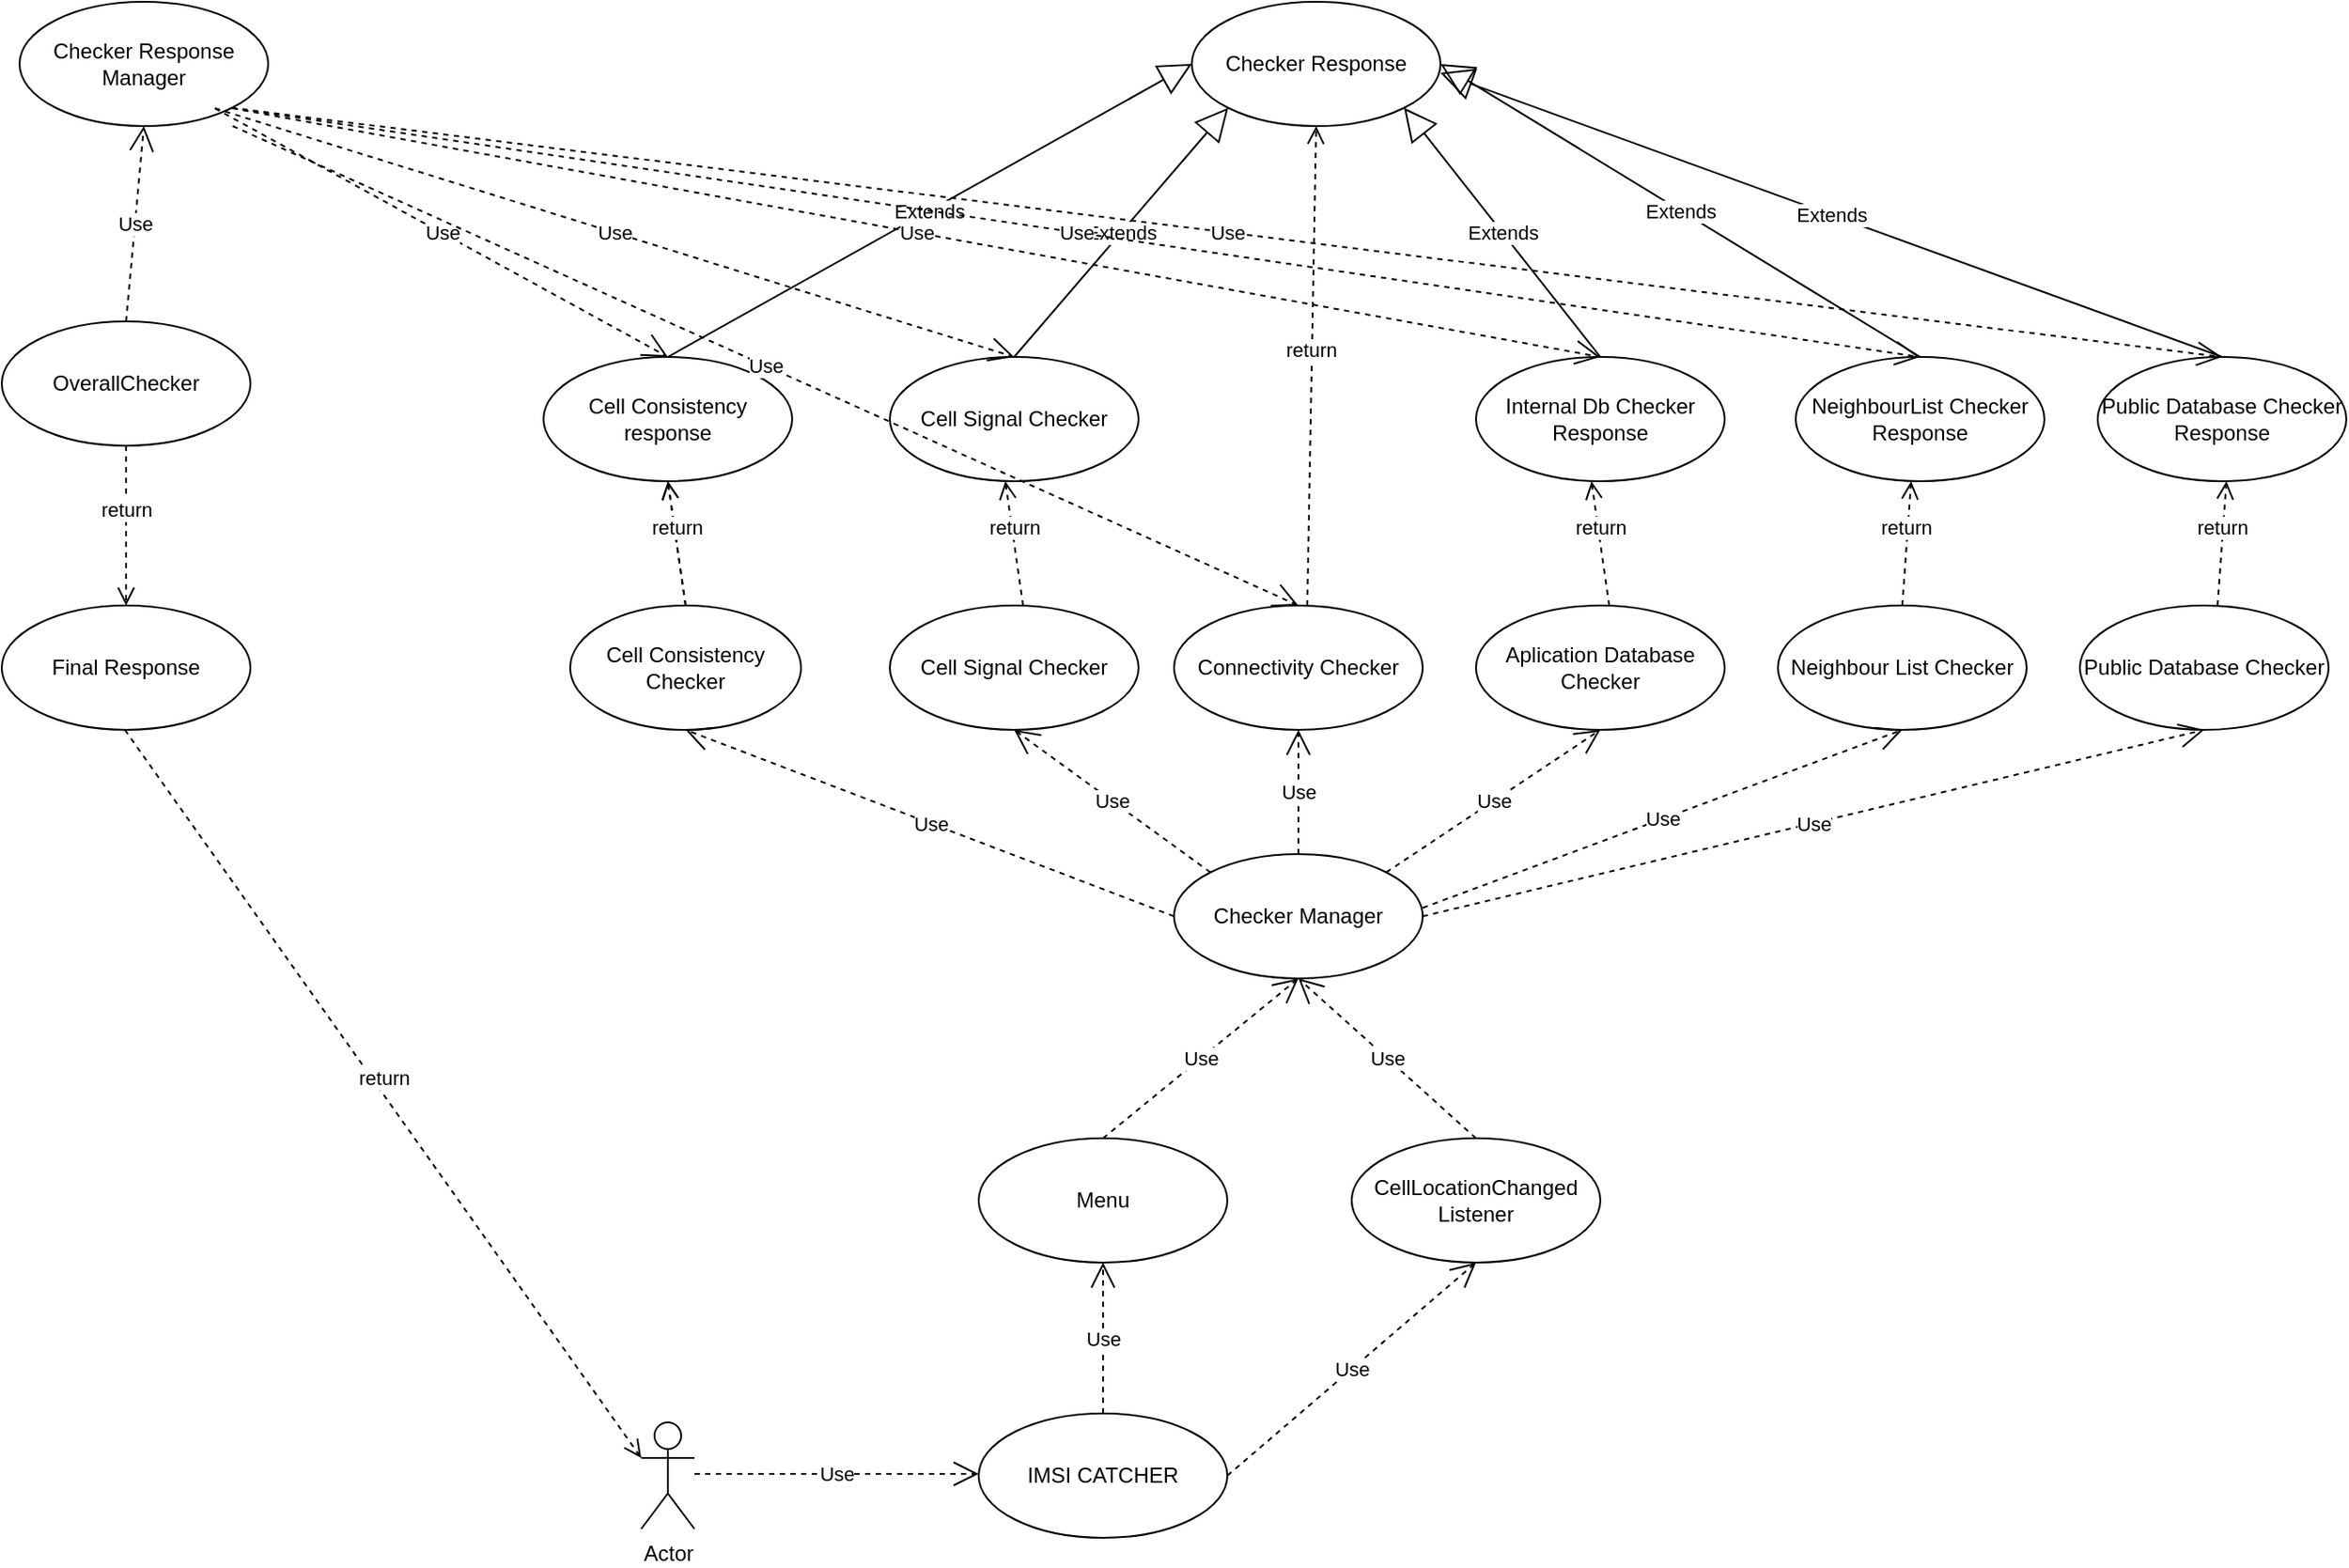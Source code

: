 <mxfile version="13.0.7" type="device"><diagram name="Page-1" id="0783ab3e-0a74-02c8-0abd-f7b4e66b4bec"><mxGraphModel dx="2481" dy="2151" grid="1" gridSize="10" guides="1" tooltips="1" connect="1" arrows="1" fold="1" page="1" pageScale="1" pageWidth="850" pageHeight="1100" background="#ffffff" math="0" shadow="0"><root><mxCell id="0"/><mxCell id="1" parent="0"/><mxCell id="JSxdvEBauDgMr3OWXJvE-1" value="Actor" style="shape=umlActor;verticalLabelPosition=bottom;labelBackgroundColor=#ffffff;verticalAlign=top;html=1;outlineConnect=0;" vertex="1" parent="1"><mxGeometry x="180" y="520" width="30" height="60" as="geometry"/></mxCell><mxCell id="JSxdvEBauDgMr3OWXJvE-3" value="Use" style="endArrow=open;endSize=12;dashed=1;html=1;" edge="1" parent="1"><mxGeometry width="160" relative="1" as="geometry"><mxPoint x="210" y="549" as="sourcePoint"/><mxPoint x="370" y="549" as="targetPoint"/></mxGeometry></mxCell><mxCell id="JSxdvEBauDgMr3OWXJvE-4" value="&lt;div&gt;IMSI CATCHER&lt;/div&gt;" style="ellipse;whiteSpace=wrap;html=1;" vertex="1" parent="1"><mxGeometry x="370" y="515" width="140" height="70" as="geometry"/></mxCell><mxCell id="JSxdvEBauDgMr3OWXJvE-5" value="Use" style="endArrow=open;endSize=12;dashed=1;html=1;exitX=0.5;exitY=0;exitDx=0;exitDy=0;" edge="1" parent="1" source="JSxdvEBauDgMr3OWXJvE-4"><mxGeometry width="160" relative="1" as="geometry"><mxPoint x="340" y="410" as="sourcePoint"/><mxPoint x="440" y="430" as="targetPoint"/></mxGeometry></mxCell><mxCell id="JSxdvEBauDgMr3OWXJvE-6" value="&lt;div&gt;Menu&lt;/div&gt;" style="ellipse;whiteSpace=wrap;html=1;" vertex="1" parent="1"><mxGeometry x="370" y="360" width="140" height="70" as="geometry"/></mxCell><mxCell id="JSxdvEBauDgMr3OWXJvE-7" value="Use" style="endArrow=open;endSize=12;dashed=1;html=1;exitX=1;exitY=0.5;exitDx=0;exitDy=0;" edge="1" parent="1" source="JSxdvEBauDgMr3OWXJvE-4"><mxGeometry width="160" relative="1" as="geometry"><mxPoint x="520" y="529" as="sourcePoint"/><mxPoint x="650" y="430" as="targetPoint"/></mxGeometry></mxCell><mxCell id="JSxdvEBauDgMr3OWXJvE-8" value="&lt;div&gt;CellLocationChanged Listener&lt;/div&gt;" style="ellipse;whiteSpace=wrap;html=1;" vertex="1" parent="1"><mxGeometry x="580" y="360" width="140" height="70" as="geometry"/></mxCell><mxCell id="JSxdvEBauDgMr3OWXJvE-9" value="&lt;div&gt;Checker Manager&lt;/div&gt;" style="ellipse;whiteSpace=wrap;html=1;" vertex="1" parent="1"><mxGeometry x="480" y="200" width="140" height="70" as="geometry"/></mxCell><mxCell id="JSxdvEBauDgMr3OWXJvE-12" value="Use" style="endArrow=open;endSize=12;dashed=1;html=1;exitX=0.5;exitY=0;exitDx=0;exitDy=0;entryX=0.5;entryY=1;entryDx=0;entryDy=0;" edge="1" parent="1" source="JSxdvEBauDgMr3OWXJvE-6" target="JSxdvEBauDgMr3OWXJvE-9"><mxGeometry width="160" relative="1" as="geometry"><mxPoint x="430" y="330" as="sourcePoint"/><mxPoint x="590" y="330" as="targetPoint"/></mxGeometry></mxCell><mxCell id="JSxdvEBauDgMr3OWXJvE-13" value="Use" style="endArrow=open;endSize=12;dashed=1;html=1;exitX=0.5;exitY=0;exitDx=0;exitDy=0;entryX=0.5;entryY=1;entryDx=0;entryDy=0;" edge="1" parent="1" source="JSxdvEBauDgMr3OWXJvE-8" target="JSxdvEBauDgMr3OWXJvE-9"><mxGeometry width="160" relative="1" as="geometry"><mxPoint x="620" y="300" as="sourcePoint"/><mxPoint x="780" y="300" as="targetPoint"/></mxGeometry></mxCell><mxCell id="JSxdvEBauDgMr3OWXJvE-14" value="Cell Consistency Checker" style="ellipse;whiteSpace=wrap;html=1;" vertex="1" parent="1"><mxGeometry x="140" y="60" width="130" height="70" as="geometry"/></mxCell><mxCell id="JSxdvEBauDgMr3OWXJvE-15" value="Cell Signal Checker" style="ellipse;whiteSpace=wrap;html=1;" vertex="1" parent="1"><mxGeometry x="320" y="60" width="140" height="70" as="geometry"/></mxCell><mxCell id="JSxdvEBauDgMr3OWXJvE-16" value="Connectivity Checker" style="ellipse;whiteSpace=wrap;html=1;" vertex="1" parent="1"><mxGeometry x="480" y="60" width="140" height="70" as="geometry"/></mxCell><mxCell id="JSxdvEBauDgMr3OWXJvE-17" value="Aplication Database Checker" style="ellipse;whiteSpace=wrap;html=1;" vertex="1" parent="1"><mxGeometry x="650" y="60" width="140" height="70" as="geometry"/></mxCell><mxCell id="JSxdvEBauDgMr3OWXJvE-18" value="&lt;div&gt;Neighbour List Checker&lt;/div&gt;" style="ellipse;whiteSpace=wrap;html=1;" vertex="1" parent="1"><mxGeometry x="820" y="60" width="140" height="70" as="geometry"/></mxCell><mxCell id="JSxdvEBauDgMr3OWXJvE-19" value="&lt;div&gt;Public Database Checker&lt;/div&gt;" style="ellipse;whiteSpace=wrap;html=1;" vertex="1" parent="1"><mxGeometry x="990" y="60" width="140" height="70" as="geometry"/></mxCell><mxCell id="JSxdvEBauDgMr3OWXJvE-20" value="Use" style="endArrow=open;endSize=12;dashed=1;html=1;exitX=0;exitY=0.5;exitDx=0;exitDy=0;entryX=0.5;entryY=1;entryDx=0;entryDy=0;" edge="1" parent="1" source="JSxdvEBauDgMr3OWXJvE-9" target="JSxdvEBauDgMr3OWXJvE-14"><mxGeometry width="160" relative="1" as="geometry"><mxPoint x="240" y="180" as="sourcePoint"/><mxPoint x="400" y="180" as="targetPoint"/></mxGeometry></mxCell><mxCell id="JSxdvEBauDgMr3OWXJvE-21" value="Use" style="endArrow=open;endSize=12;dashed=1;html=1;exitX=0;exitY=0;exitDx=0;exitDy=0;entryX=0.5;entryY=1;entryDx=0;entryDy=0;" edge="1" parent="1" source="JSxdvEBauDgMr3OWXJvE-9" target="JSxdvEBauDgMr3OWXJvE-15"><mxGeometry width="160" relative="1" as="geometry"><mxPoint x="525" y="200" as="sourcePoint"/><mxPoint x="250" y="95" as="targetPoint"/></mxGeometry></mxCell><mxCell id="JSxdvEBauDgMr3OWXJvE-22" value="Use" style="endArrow=open;endSize=12;dashed=1;html=1;exitX=0.5;exitY=0;exitDx=0;exitDy=0;entryX=0.5;entryY=1;entryDx=0;entryDy=0;" edge="1" parent="1" source="JSxdvEBauDgMr3OWXJvE-9" target="JSxdvEBauDgMr3OWXJvE-16"><mxGeometry width="160" relative="1" as="geometry"><mxPoint x="560.503" y="200.001" as="sourcePoint"/><mxPoint x="450" y="119.75" as="targetPoint"/></mxGeometry></mxCell><mxCell id="JSxdvEBauDgMr3OWXJvE-23" value="Use" style="endArrow=open;endSize=12;dashed=1;html=1;exitX=1;exitY=0;exitDx=0;exitDy=0;entryX=0.5;entryY=1;entryDx=0;entryDy=0;" edge="1" parent="1" source="JSxdvEBauDgMr3OWXJvE-9" target="JSxdvEBauDgMr3OWXJvE-17"><mxGeometry width="160" relative="1" as="geometry"><mxPoint x="590" y="210" as="sourcePoint"/><mxPoint x="590" y="140" as="targetPoint"/></mxGeometry></mxCell><mxCell id="JSxdvEBauDgMr3OWXJvE-24" value="Use" style="endArrow=open;endSize=12;dashed=1;html=1;exitX=1;exitY=0;exitDx=0;exitDy=0;entryX=0.5;entryY=1;entryDx=0;entryDy=0;" edge="1" parent="1" target="JSxdvEBauDgMr3OWXJvE-18"><mxGeometry width="160" relative="1" as="geometry"><mxPoint x="619.997" y="230.251" as="sourcePoint"/><mxPoint x="740.5" y="150" as="targetPoint"/></mxGeometry></mxCell><mxCell id="JSxdvEBauDgMr3OWXJvE-25" value="Use" style="endArrow=open;endSize=12;dashed=1;html=1;exitX=1;exitY=0.5;exitDx=0;exitDy=0;entryX=0.5;entryY=1;entryDx=0;entryDy=0;" edge="1" parent="1" source="JSxdvEBauDgMr3OWXJvE-9" target="JSxdvEBauDgMr3OWXJvE-19"><mxGeometry width="160" relative="1" as="geometry"><mxPoint x="629.997" y="240.251" as="sourcePoint"/><mxPoint x="900" y="140" as="targetPoint"/></mxGeometry></mxCell><mxCell id="JSxdvEBauDgMr3OWXJvE-26" value="Cell Consistency response" style="ellipse;whiteSpace=wrap;html=1;" vertex="1" parent="1"><mxGeometry x="125" y="-80" width="140" height="70" as="geometry"/></mxCell><mxCell id="JSxdvEBauDgMr3OWXJvE-27" value="Cell Signal Checker" style="ellipse;whiteSpace=wrap;html=1;" vertex="1" parent="1"><mxGeometry x="320" y="-80" width="140" height="70" as="geometry"/></mxCell><mxCell id="JSxdvEBauDgMr3OWXJvE-28" value="Checker Response" style="ellipse;whiteSpace=wrap;html=1;" vertex="1" parent="1"><mxGeometry x="490" y="-280" width="140" height="70" as="geometry"/></mxCell><mxCell id="JSxdvEBauDgMr3OWXJvE-29" value="Internal Db Checker Response" style="ellipse;whiteSpace=wrap;html=1;" vertex="1" parent="1"><mxGeometry x="650" y="-80" width="140" height="70" as="geometry"/></mxCell><mxCell id="JSxdvEBauDgMr3OWXJvE-30" value="NeighbourList Checker Response" style="ellipse;whiteSpace=wrap;html=1;" vertex="1" parent="1"><mxGeometry x="830" y="-80" width="140" height="70" as="geometry"/></mxCell><mxCell id="JSxdvEBauDgMr3OWXJvE-31" value="Public Database Checker Response" style="ellipse;whiteSpace=wrap;html=1;" vertex="1" parent="1"><mxGeometry x="1000" y="-80" width="140" height="70" as="geometry"/></mxCell><mxCell id="JSxdvEBauDgMr3OWXJvE-33" value="Extends" style="endArrow=block;endSize=16;endFill=0;html=1;exitX=0.5;exitY=0;exitDx=0;exitDy=0;entryX=0;entryY=0.5;entryDx=0;entryDy=0;" edge="1" parent="1" source="JSxdvEBauDgMr3OWXJvE-26" target="JSxdvEBauDgMr3OWXJvE-28"><mxGeometry width="160" relative="1" as="geometry"><mxPoint x="180" y="-130" as="sourcePoint"/><mxPoint x="340" y="-130" as="targetPoint"/></mxGeometry></mxCell><mxCell id="JSxdvEBauDgMr3OWXJvE-34" value="Extends" style="endArrow=block;endSize=16;endFill=0;html=1;exitX=0.5;exitY=0;exitDx=0;exitDy=0;entryX=0;entryY=1;entryDx=0;entryDy=0;" edge="1" parent="1" target="JSxdvEBauDgMr3OWXJvE-28"><mxGeometry width="160" relative="1" as="geometry"><mxPoint x="390.0" y="-80" as="sourcePoint"/><mxPoint x="685" y="-245" as="targetPoint"/></mxGeometry></mxCell><mxCell id="JSxdvEBauDgMr3OWXJvE-35" value="Extends" style="endArrow=block;endSize=16;endFill=0;html=1;exitX=0.5;exitY=0;exitDx=0;exitDy=0;entryX=1;entryY=1;entryDx=0;entryDy=0;" edge="1" parent="1" target="JSxdvEBauDgMr3OWXJvE-28"><mxGeometry width="160" relative="1" as="geometry"><mxPoint x="720.0" y="-80" as="sourcePoint"/><mxPoint x="1015" y="-245" as="targetPoint"/></mxGeometry></mxCell><mxCell id="JSxdvEBauDgMr3OWXJvE-36" value="Extends" style="endArrow=block;endSize=16;endFill=0;html=1;exitX=0.5;exitY=0;exitDx=0;exitDy=0;entryX=1;entryY=0.5;entryDx=0;entryDy=0;" edge="1" parent="1" target="JSxdvEBauDgMr3OWXJvE-28"><mxGeometry width="160" relative="1" as="geometry"><mxPoint x="900.08" y="-80" as="sourcePoint"/><mxPoint x="789.999" y="-220.464" as="targetPoint"/></mxGeometry></mxCell><mxCell id="JSxdvEBauDgMr3OWXJvE-37" value="Extends" style="endArrow=block;endSize=16;endFill=0;html=1;exitX=0.5;exitY=0;exitDx=0;exitDy=0;" edge="1" parent="1"><mxGeometry width="160" relative="1" as="geometry"><mxPoint x="1070.08" y="-80" as="sourcePoint"/><mxPoint x="630" y="-240" as="targetPoint"/></mxGeometry></mxCell><mxCell id="JSxdvEBauDgMr3OWXJvE-38" value="return" style="html=1;verticalAlign=bottom;endArrow=open;dashed=1;endSize=8;entryX=0.5;entryY=1;entryDx=0;entryDy=0;exitX=0.5;exitY=0;exitDx=0;exitDy=0;" edge="1" parent="1" source="JSxdvEBauDgMr3OWXJvE-14" target="JSxdvEBauDgMr3OWXJvE-26"><mxGeometry relative="1" as="geometry"><mxPoint x="250" y="20" as="sourcePoint"/><mxPoint x="170" y="20" as="targetPoint"/></mxGeometry></mxCell><mxCell id="JSxdvEBauDgMr3OWXJvE-39" value="return" style="html=1;verticalAlign=bottom;endArrow=open;dashed=1;endSize=8;entryX=0.5;entryY=1;entryDx=0;entryDy=0;exitX=0.5;exitY=0;exitDx=0;exitDy=0;" edge="1" parent="1"><mxGeometry relative="1" as="geometry"><mxPoint x="205.0" y="60" as="sourcePoint"/><mxPoint x="195.0" y="-10" as="targetPoint"/></mxGeometry></mxCell><mxCell id="JSxdvEBauDgMr3OWXJvE-40" value="return" style="html=1;verticalAlign=bottom;endArrow=open;dashed=1;endSize=8;entryX=0.5;entryY=1;entryDx=0;entryDy=0;exitX=0.5;exitY=0;exitDx=0;exitDy=0;" edge="1" parent="1"><mxGeometry relative="1" as="geometry"><mxPoint x="395.0" y="60" as="sourcePoint"/><mxPoint x="385.0" y="-10" as="targetPoint"/></mxGeometry></mxCell><mxCell id="JSxdvEBauDgMr3OWXJvE-41" value="return" style="html=1;verticalAlign=bottom;endArrow=open;dashed=1;endSize=8;entryX=0.5;entryY=1;entryDx=0;entryDy=0;exitX=0.5;exitY=0;exitDx=0;exitDy=0;" edge="1" parent="1" target="JSxdvEBauDgMr3OWXJvE-28"><mxGeometry relative="1" as="geometry"><mxPoint x="555.0" y="60" as="sourcePoint"/><mxPoint x="545.0" y="-10" as="targetPoint"/></mxGeometry></mxCell><mxCell id="JSxdvEBauDgMr3OWXJvE-42" value="return" style="html=1;verticalAlign=bottom;endArrow=open;dashed=1;endSize=8;entryX=0.5;entryY=1;entryDx=0;entryDy=0;exitX=0.5;exitY=0;exitDx=0;exitDy=0;" edge="1" parent="1"><mxGeometry relative="1" as="geometry"><mxPoint x="725.0" y="60" as="sourcePoint"/><mxPoint x="715.0" y="-10" as="targetPoint"/></mxGeometry></mxCell><mxCell id="JSxdvEBauDgMr3OWXJvE-43" value="return" style="html=1;verticalAlign=bottom;endArrow=open;dashed=1;endSize=8;entryX=0.5;entryY=1;entryDx=0;entryDy=0;exitX=0.5;exitY=0;exitDx=0;exitDy=0;" edge="1" parent="1" source="JSxdvEBauDgMr3OWXJvE-18"><mxGeometry relative="1" as="geometry"><mxPoint x="905.0" y="60" as="sourcePoint"/><mxPoint x="895.0" y="-10" as="targetPoint"/></mxGeometry></mxCell><mxCell id="JSxdvEBauDgMr3OWXJvE-44" value="return" style="html=1;verticalAlign=bottom;endArrow=open;dashed=1;endSize=8;entryX=0.5;entryY=1;entryDx=0;entryDy=0;exitX=0.5;exitY=0;exitDx=0;exitDy=0;" edge="1" parent="1"><mxGeometry relative="1" as="geometry"><mxPoint x="1067.5" y="60" as="sourcePoint"/><mxPoint x="1072.5" y="-10" as="targetPoint"/></mxGeometry></mxCell><mxCell id="JSxdvEBauDgMr3OWXJvE-45" value="Checker Response Manager" style="ellipse;whiteSpace=wrap;html=1;" vertex="1" parent="1"><mxGeometry x="-170" y="-280" width="140" height="70" as="geometry"/></mxCell><mxCell id="JSxdvEBauDgMr3OWXJvE-46" value="Use" style="endArrow=open;endSize=12;dashed=1;html=1;entryX=0.5;entryY=0;entryDx=0;entryDy=0;" edge="1" parent="1" target="JSxdvEBauDgMr3OWXJvE-26"><mxGeometry width="160" relative="1" as="geometry"><mxPoint x="-60" y="-220" as="sourcePoint"/><mxPoint x="100" y="-220" as="targetPoint"/></mxGeometry></mxCell><mxCell id="JSxdvEBauDgMr3OWXJvE-48" value="Use" style="endArrow=open;endSize=12;dashed=1;html=1;entryX=0.5;entryY=0;entryDx=0;entryDy=0;" edge="1" parent="1" target="JSxdvEBauDgMr3OWXJvE-27"><mxGeometry width="160" relative="1" as="geometry"><mxPoint x="-60" y="-220.0" as="sourcePoint"/><mxPoint x="195" y="-80" as="targetPoint"/></mxGeometry></mxCell><mxCell id="JSxdvEBauDgMr3OWXJvE-49" value="Use" style="endArrow=open;endSize=12;dashed=1;html=1;" edge="1" parent="1"><mxGeometry width="160" relative="1" as="geometry"><mxPoint x="-50" y="-210.0" as="sourcePoint"/><mxPoint x="550" y="60" as="targetPoint"/></mxGeometry></mxCell><mxCell id="JSxdvEBauDgMr3OWXJvE-50" value="Use" style="endArrow=open;endSize=12;dashed=1;html=1;entryX=0.5;entryY=0;entryDx=0;entryDy=0;" edge="1" parent="1" target="JSxdvEBauDgMr3OWXJvE-29"><mxGeometry width="160" relative="1" as="geometry"><mxPoint x="-50" y="-220" as="sourcePoint"/><mxPoint x="215" y="-60" as="targetPoint"/></mxGeometry></mxCell><mxCell id="JSxdvEBauDgMr3OWXJvE-51" value="Use" style="endArrow=open;endSize=12;dashed=1;html=1;exitX=1;exitY=1;exitDx=0;exitDy=0;" edge="1" parent="1" source="JSxdvEBauDgMr3OWXJvE-45"><mxGeometry width="160" relative="1" as="geometry"><mxPoint x="-50" y="-210" as="sourcePoint"/><mxPoint x="900" y="-80" as="targetPoint"/></mxGeometry></mxCell><mxCell id="JSxdvEBauDgMr3OWXJvE-52" value="Use" style="endArrow=open;endSize=12;dashed=1;html=1;exitX=1;exitY=1;exitDx=0;exitDy=0;" edge="1" parent="1" source="JSxdvEBauDgMr3OWXJvE-45"><mxGeometry width="160" relative="1" as="geometry"><mxPoint x="-20" y="-180.0" as="sourcePoint"/><mxPoint x="1070" y="-80" as="targetPoint"/></mxGeometry></mxCell><mxCell id="JSxdvEBauDgMr3OWXJvE-53" value="OverallChecker" style="ellipse;whiteSpace=wrap;html=1;" vertex="1" parent="1"><mxGeometry x="-180" y="-100" width="140" height="70" as="geometry"/></mxCell><mxCell id="JSxdvEBauDgMr3OWXJvE-54" value="Use" style="endArrow=open;endSize=12;dashed=1;html=1;exitX=0.5;exitY=0;exitDx=0;exitDy=0;entryX=0.5;entryY=1;entryDx=0;entryDy=0;" edge="1" parent="1" source="JSxdvEBauDgMr3OWXJvE-53" target="JSxdvEBauDgMr3OWXJvE-45"><mxGeometry width="160" relative="1" as="geometry"><mxPoint x="-160" y="-160" as="sourcePoint"/><mxPoint x="-160" y="-120" as="targetPoint"/></mxGeometry></mxCell><mxCell id="JSxdvEBauDgMr3OWXJvE-55" value="Final Response" style="ellipse;whiteSpace=wrap;html=1;" vertex="1" parent="1"><mxGeometry x="-180" y="60" width="140" height="70" as="geometry"/></mxCell><mxCell id="JSxdvEBauDgMr3OWXJvE-57" value="return" style="html=1;verticalAlign=bottom;endArrow=open;dashed=1;endSize=8;entryX=0.5;entryY=0;entryDx=0;entryDy=0;" edge="1" parent="1" source="JSxdvEBauDgMr3OWXJvE-53" target="JSxdvEBauDgMr3OWXJvE-55"><mxGeometry relative="1" as="geometry"><mxPoint x="-80" y="-1" as="sourcePoint"/><mxPoint x="-160" y="-1" as="targetPoint"/></mxGeometry></mxCell><mxCell id="JSxdvEBauDgMr3OWXJvE-58" value="return" style="html=1;verticalAlign=bottom;endArrow=open;dashed=1;endSize=8;entryX=0;entryY=0.333;entryDx=0;entryDy=0;entryPerimeter=0;" edge="1" parent="1" target="JSxdvEBauDgMr3OWXJvE-1"><mxGeometry relative="1" as="geometry"><mxPoint x="-110.71" y="130" as="sourcePoint"/><mxPoint x="-110.71" y="220" as="targetPoint"/></mxGeometry></mxCell></root></mxGraphModel></diagram></mxfile>